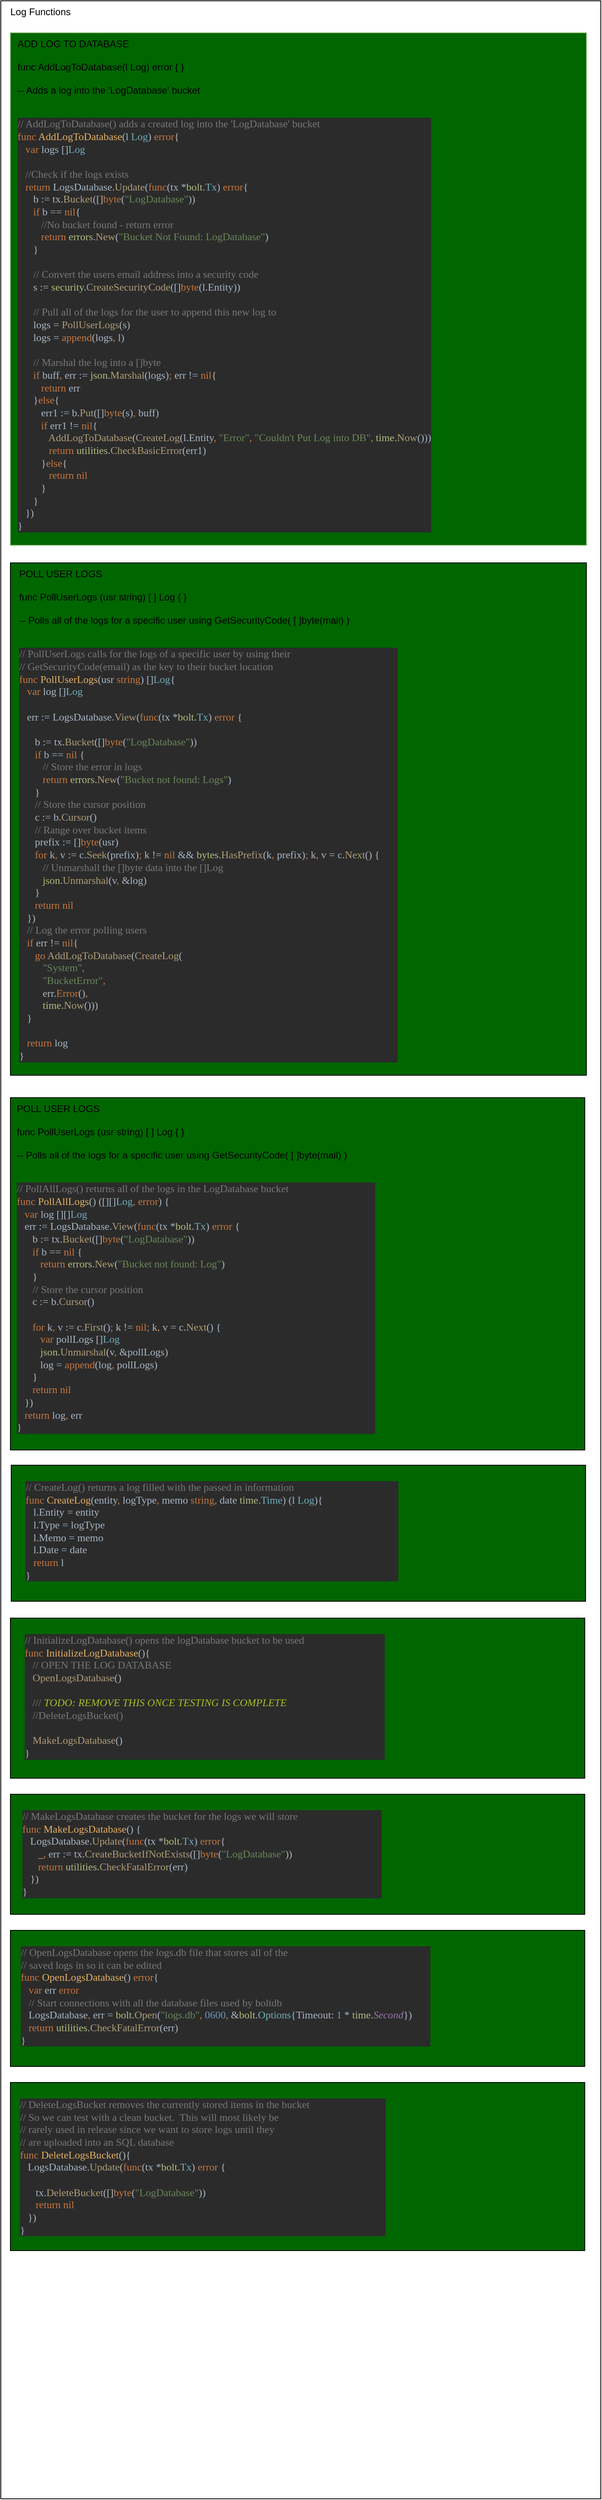 <mxfile version="12.9.8" type="github">
  <diagram id="jYejewZL4RnewdmWwtDY" name="Page-1">
    <mxGraphModel dx="876" dy="755" grid="1" gridSize="10" guides="1" tooltips="1" connect="1" arrows="1" fold="1" page="1" pageScale="1" pageWidth="850" pageHeight="1100" math="0" shadow="0">
      <root>
        <mxCell id="0" />
        <mxCell id="1" parent="0" />
        <mxCell id="s8IivAvc6s-XAy5n7E5O-6" value="&lt;div&gt;&amp;nbsp;&amp;nbsp; Log Functions&lt;br&gt;&lt;/div&gt;" style="rounded=0;whiteSpace=wrap;html=1;align=left;labelPosition=center;verticalLabelPosition=middle;verticalAlign=top;" parent="1" vertex="1">
          <mxGeometry x="40" y="20" width="750" height="3120" as="geometry" />
        </mxCell>
        <mxCell id="s8IivAvc6s-XAy5n7E5O-7" value="&lt;div&gt;ADD LOG TO DATABASE&lt;br&gt;&lt;/div&gt;&lt;div&gt;&lt;br&gt;&lt;/div&gt;&lt;div&gt;func AddLogToDatabase(l Log) error { }&lt;/div&gt;&lt;div&gt;&lt;br&gt;&lt;/div&gt;&lt;div&gt;-- Adds a log into the &#39;LogDatabase&#39; bucket&lt;/div&gt;&lt;div&gt;&lt;br&gt;&lt;/div&gt;&lt;div&gt;&lt;pre style=&quot;background-color: #2b2b2b ; color: #a9b7c6 ; font-family: &amp;#34;consolas&amp;#34; ; font-size: 9.8pt&quot;&gt;&lt;span style=&quot;color: #787878&quot;&gt;// AddLogToDatabase() adds a created log into the &#39;LogDatabase&#39; bucket&lt;br&gt;&lt;/span&gt;&lt;span style=&quot;color: #c7773e&quot;&gt;func &lt;/span&gt;&lt;span style=&quot;color: #e6b163&quot;&gt;AddLogToDatabase&lt;/span&gt;(l &lt;span style=&quot;color: #6fafbd&quot;&gt;Log&lt;/span&gt;) &lt;span style=&quot;color: #c7773e&quot;&gt;error&lt;/span&gt;{&lt;br&gt;   &lt;span style=&quot;color: #c7773e&quot;&gt;var &lt;/span&gt;logs []&lt;span style=&quot;color: #6fafbd&quot;&gt;Log&lt;br&gt;&lt;/span&gt;&lt;span style=&quot;color: #6fafbd&quot;&gt;&lt;br&gt;&lt;/span&gt;&lt;span style=&quot;color: #6fafbd&quot;&gt;   &lt;/span&gt;&lt;span style=&quot;color: #787878&quot;&gt;//Check if the logs exists&lt;br&gt;&lt;/span&gt;&lt;span style=&quot;color: #787878&quot;&gt;   &lt;/span&gt;&lt;span style=&quot;color: #c7773e&quot;&gt;return &lt;/span&gt;LogsDatabase.&lt;span style=&quot;color: #b09d79&quot;&gt;Update&lt;/span&gt;(&lt;span style=&quot;color: #c7773e&quot;&gt;func&lt;/span&gt;(tx *&lt;span style=&quot;color: #afbf7e&quot;&gt;bolt&lt;/span&gt;.&lt;span style=&quot;color: #6fafbd&quot;&gt;Tx&lt;/span&gt;) &lt;span style=&quot;color: #c7773e&quot;&gt;error&lt;/span&gt;{&lt;br&gt;      b := tx.&lt;span style=&quot;color: #b09d79&quot;&gt;Bucket&lt;/span&gt;([]&lt;span style=&quot;color: #c7773e&quot;&gt;byte&lt;/span&gt;(&lt;span style=&quot;color: #6a8759&quot;&gt;&quot;LogDatabase&quot;&lt;/span&gt;))&lt;br&gt;      &lt;span style=&quot;color: #c7773e&quot;&gt;if &lt;/span&gt;b == &lt;span style=&quot;color: #c7773e&quot;&gt;nil&lt;/span&gt;{&lt;br&gt;         &lt;span style=&quot;color: #787878&quot;&gt;//No bucket found - return error&lt;br&gt;&lt;/span&gt;&lt;span style=&quot;color: #787878&quot;&gt;         &lt;/span&gt;&lt;span style=&quot;color: #c7773e&quot;&gt;return &lt;/span&gt;&lt;span style=&quot;color: #afbf7e&quot;&gt;errors&lt;/span&gt;.&lt;span style=&quot;color: #b09d79&quot;&gt;New&lt;/span&gt;(&lt;span style=&quot;color: #6a8759&quot;&gt;&quot;Bucket Not Found: LogDatabase&quot;&lt;/span&gt;)&lt;br&gt;      }&lt;br&gt;&lt;br&gt;      &lt;span style=&quot;color: #787878&quot;&gt;// Convert the users email address into a security code&lt;br&gt;&lt;/span&gt;&lt;span style=&quot;color: #787878&quot;&gt;      &lt;/span&gt;s := &lt;span style=&quot;color: #afbf7e&quot;&gt;security&lt;/span&gt;.&lt;span style=&quot;color: #b09d79&quot;&gt;CreateSecurityCode&lt;/span&gt;([]&lt;span style=&quot;color: #c7773e&quot;&gt;byte&lt;/span&gt;(l.Entity))&lt;br&gt;&lt;br&gt;      &lt;span style=&quot;color: #787878&quot;&gt;// Pull all of the logs for the user to append this new log to&lt;br&gt;&lt;/span&gt;&lt;span style=&quot;color: #787878&quot;&gt;      &lt;/span&gt;logs = &lt;span style=&quot;color: #b09d79&quot;&gt;PollUserLogs&lt;/span&gt;(s)&lt;br&gt;      logs = &lt;span style=&quot;color: #c7773e&quot;&gt;append&lt;/span&gt;(logs&lt;span style=&quot;color: #cc7832&quot;&gt;, &lt;/span&gt;l)&lt;br&gt;&lt;br&gt;      &lt;span style=&quot;color: #787878&quot;&gt;// Marshal the log into a []byte&lt;br&gt;&lt;/span&gt;&lt;span style=&quot;color: #787878&quot;&gt;      &lt;/span&gt;&lt;span style=&quot;color: #c7773e&quot;&gt;if &lt;/span&gt;buff&lt;span style=&quot;color: #cc7832&quot;&gt;, &lt;/span&gt;err := &lt;span style=&quot;color: #afbf7e&quot;&gt;json&lt;/span&gt;.&lt;span style=&quot;color: #b09d79&quot;&gt;Marshal&lt;/span&gt;(logs)&lt;span style=&quot;color: #cc7832&quot;&gt;; &lt;/span&gt;err != &lt;span style=&quot;color: #c7773e&quot;&gt;nil&lt;/span&gt;{&lt;br&gt;         &lt;span style=&quot;color: #c7773e&quot;&gt;return &lt;/span&gt;err&lt;br&gt;      }&lt;span style=&quot;color: #c7773e&quot;&gt;else&lt;/span&gt;{&lt;br&gt;         err1 := b.&lt;span style=&quot;color: #b09d79&quot;&gt;Put&lt;/span&gt;([]&lt;span style=&quot;color: #c7773e&quot;&gt;byte&lt;/span&gt;(s)&lt;span style=&quot;color: #cc7832&quot;&gt;, &lt;/span&gt;buff)&lt;br&gt;         &lt;span style=&quot;color: #c7773e&quot;&gt;if &lt;/span&gt;err1 != &lt;span style=&quot;color: #c7773e&quot;&gt;nil&lt;/span&gt;{&lt;br&gt;            &lt;span style=&quot;color: #b09d79&quot;&gt;AddLogToDatabase&lt;/span&gt;(&lt;span style=&quot;color: #b09d79&quot;&gt;CreateLog&lt;/span&gt;(l.Entity&lt;span style=&quot;color: #cc7832&quot;&gt;, &lt;/span&gt;&lt;span style=&quot;color: #6a8759&quot;&gt;&quot;Error&quot;&lt;/span&gt;&lt;span style=&quot;color: #cc7832&quot;&gt;, &lt;/span&gt;&lt;span style=&quot;color: #6a8759&quot;&gt;&quot;Couldn&#39;t Put Log into DB&quot;&lt;/span&gt;&lt;span style=&quot;color: #cc7832&quot;&gt;, &lt;/span&gt;&lt;span style=&quot;color: #afbf7e&quot;&gt;time&lt;/span&gt;.&lt;span style=&quot;color: #b09d79&quot;&gt;Now&lt;/span&gt;()))&lt;br&gt;            &lt;span style=&quot;color: #c7773e&quot;&gt;return &lt;/span&gt;&lt;span style=&quot;color: #afbf7e&quot;&gt;utilities&lt;/span&gt;.&lt;span style=&quot;color: #b09d79&quot;&gt;CheckBasicError&lt;/span&gt;(err1)&lt;br&gt;         }&lt;span style=&quot;color: #c7773e&quot;&gt;else&lt;/span&gt;{&lt;br&gt;            &lt;span style=&quot;color: #c7773e&quot;&gt;return nil&lt;br&gt;&lt;/span&gt;&lt;span style=&quot;color: #c7773e&quot;&gt;         &lt;/span&gt;}&lt;br&gt;      }&lt;br&gt;   })&lt;br&gt;}&lt;/pre&gt;&lt;/div&gt;&lt;div&gt;&lt;br&gt;&lt;/div&gt;" style="rounded=0;whiteSpace=wrap;html=1;align=left;fillColor=#006600;strokeColor=#82b366;verticalAlign=top;spacingLeft=7;" parent="1" vertex="1">
          <mxGeometry x="52" y="60" width="720" height="640" as="geometry" />
        </mxCell>
        <mxCell id="s8IivAvc6s-XAy5n7E5O-10" value="&lt;div&gt;POLL USER LOGS&lt;br&gt;&lt;/div&gt;&lt;div&gt;&lt;br&gt;&lt;/div&gt;&lt;div&gt;func PollUserLogs (usr string) [ ] Log { }&lt;/div&gt;&lt;div&gt;&lt;br&gt;&lt;/div&gt;&lt;div&gt;-- Polls all of the logs for a specific user using GetSecurityCode( [ ]byte(mail) )&lt;br&gt;&lt;/div&gt;&lt;div&gt;&lt;br&gt;&lt;/div&gt;&lt;div&gt;&lt;pre style=&quot;background-color: #2b2b2b ; color: #a9b7c6 ; font-family: &amp;#34;consolas&amp;#34; ; font-size: 9.8pt&quot;&gt;&lt;span style=&quot;color: #787878&quot;&gt;// PollUserLogs calls for the logs of a specific user by using their&lt;br&gt;&lt;/span&gt;&lt;span style=&quot;color: #787878&quot;&gt;// GetSecurityCode(email) as the key to their bucket location&lt;br&gt;&lt;/span&gt;&lt;span style=&quot;color: #c7773e&quot;&gt;func &lt;/span&gt;&lt;span style=&quot;color: #e6b163&quot;&gt;PollUserLogs&lt;/span&gt;(usr &lt;span style=&quot;color: #c7773e&quot;&gt;string&lt;/span&gt;) []&lt;span style=&quot;color: #6fafbd&quot;&gt;Log&lt;/span&gt;{&lt;br&gt;   &lt;span style=&quot;color: #c7773e&quot;&gt;var &lt;/span&gt;log []&lt;span style=&quot;color: #6fafbd&quot;&gt;Log&lt;br&gt;&lt;/span&gt;&lt;span style=&quot;color: #6fafbd&quot;&gt;&lt;br&gt;&lt;/span&gt;&lt;span style=&quot;color: #6fafbd&quot;&gt;   &lt;/span&gt;err := LogsDatabase.&lt;span style=&quot;color: #b09d79&quot;&gt;View&lt;/span&gt;(&lt;span style=&quot;color: #c7773e&quot;&gt;func&lt;/span&gt;(tx *&lt;span style=&quot;color: #afbf7e&quot;&gt;bolt&lt;/span&gt;.&lt;span style=&quot;color: #6fafbd&quot;&gt;Tx&lt;/span&gt;) &lt;span style=&quot;color: #c7773e&quot;&gt;error &lt;/span&gt;{&lt;br&gt;&lt;br&gt;      b := tx.&lt;span style=&quot;color: #b09d79&quot;&gt;Bucket&lt;/span&gt;([]&lt;span style=&quot;color: #c7773e&quot;&gt;byte&lt;/span&gt;(&lt;span style=&quot;color: #6a8759&quot;&gt;&quot;LogDatabase&quot;&lt;/span&gt;))&lt;br&gt;      &lt;span style=&quot;color: #c7773e&quot;&gt;if &lt;/span&gt;b == &lt;span style=&quot;color: #c7773e&quot;&gt;nil &lt;/span&gt;{&lt;br&gt;         &lt;span style=&quot;color: #787878&quot;&gt;// Store the error in logs&lt;br&gt;&lt;/span&gt;&lt;span style=&quot;color: #787878&quot;&gt;         &lt;/span&gt;&lt;span style=&quot;color: #c7773e&quot;&gt;return &lt;/span&gt;&lt;span style=&quot;color: #afbf7e&quot;&gt;errors&lt;/span&gt;.&lt;span style=&quot;color: #b09d79&quot;&gt;New&lt;/span&gt;(&lt;span style=&quot;color: #6a8759&quot;&gt;&quot;Bucket not found: Logs&quot;&lt;/span&gt;)&lt;br&gt;      }&lt;br&gt;      &lt;span style=&quot;color: #787878&quot;&gt;// Store the cursor position&lt;br&gt;&lt;/span&gt;&lt;span style=&quot;color: #787878&quot;&gt;      &lt;/span&gt;c := b.&lt;span style=&quot;color: #b09d79&quot;&gt;Cursor&lt;/span&gt;()&lt;br&gt;      &lt;span style=&quot;color: #787878&quot;&gt;// Range over bucket items&lt;br&gt;&lt;/span&gt;&lt;span style=&quot;color: #787878&quot;&gt;      &lt;/span&gt;prefix := []&lt;span style=&quot;color: #c7773e&quot;&gt;byte&lt;/span&gt;(usr)&lt;br&gt;      &lt;span style=&quot;color: #c7773e&quot;&gt;for &lt;/span&gt;k&lt;span style=&quot;color: #cc7832&quot;&gt;, &lt;/span&gt;v := c.&lt;span style=&quot;color: #b09d79&quot;&gt;Seek&lt;/span&gt;(prefix)&lt;span style=&quot;color: #cc7832&quot;&gt;; &lt;/span&gt;k != &lt;span style=&quot;color: #c7773e&quot;&gt;nil &lt;/span&gt;&amp;amp;&amp;amp; &lt;span style=&quot;color: #afbf7e&quot;&gt;bytes&lt;/span&gt;.&lt;span style=&quot;color: #b09d79&quot;&gt;HasPrefix&lt;/span&gt;(k&lt;span style=&quot;color: #cc7832&quot;&gt;, &lt;/span&gt;prefix)&lt;span style=&quot;color: #cc7832&quot;&gt;; &lt;/span&gt;k&lt;span style=&quot;color: #cc7832&quot;&gt;, &lt;/span&gt;v = c.&lt;span style=&quot;color: #b09d79&quot;&gt;Next&lt;/span&gt;() {       &lt;br&gt;         &lt;span style=&quot;color: #787878&quot;&gt;// Unmarshall the []byte data into the []Log&lt;br&gt;&lt;/span&gt;&lt;span style=&quot;color: #787878&quot;&gt;         &lt;/span&gt;&lt;span style=&quot;color: #afbf7e&quot;&gt;json&lt;/span&gt;.&lt;span style=&quot;color: #b09d79&quot;&gt;Unmarshal&lt;/span&gt;(v&lt;span style=&quot;color: #cc7832&quot;&gt;, &lt;/span&gt;&amp;amp;log)&lt;br&gt;      }&lt;br&gt;      &lt;span style=&quot;color: #c7773e&quot;&gt;return nil&lt;br&gt;&lt;/span&gt;&lt;span style=&quot;color: #c7773e&quot;&gt;   &lt;/span&gt;})&lt;br&gt;   &lt;span style=&quot;color: #787878&quot;&gt;// Log the error polling users&lt;br&gt;&lt;/span&gt;&lt;span style=&quot;color: #787878&quot;&gt;   &lt;/span&gt;&lt;span style=&quot;color: #c7773e&quot;&gt;if &lt;/span&gt;err != &lt;span style=&quot;color: #c7773e&quot;&gt;nil&lt;/span&gt;{&lt;br&gt;      &lt;span style=&quot;color: #c7773e&quot;&gt;go &lt;/span&gt;&lt;span style=&quot;color: #b09d79&quot;&gt;AddLogToDatabase&lt;/span&gt;(&lt;span style=&quot;color: #b09d79&quot;&gt;CreateLog&lt;/span&gt;(&lt;br&gt;         &lt;span style=&quot;color: #6a8759&quot;&gt;&quot;System&quot;&lt;/span&gt;&lt;span style=&quot;color: #cc7832&quot;&gt;,&lt;br&gt;&lt;/span&gt;&lt;span style=&quot;color: #cc7832&quot;&gt;         &lt;/span&gt;&lt;span style=&quot;color: #6a8759&quot;&gt;&quot;BucketError&quot;&lt;/span&gt;&lt;span style=&quot;color: #cc7832&quot;&gt;,&lt;br&gt;&lt;/span&gt;&lt;span style=&quot;color: #cc7832&quot;&gt;         &lt;/span&gt;err.&lt;span style=&quot;color: #c7773e&quot;&gt;Error&lt;/span&gt;()&lt;span style=&quot;color: #cc7832&quot;&gt;,&lt;br&gt;&lt;/span&gt;&lt;span style=&quot;color: #cc7832&quot;&gt;         &lt;/span&gt;&lt;span style=&quot;color: #afbf7e&quot;&gt;time&lt;/span&gt;.&lt;span style=&quot;color: #b09d79&quot;&gt;Now&lt;/span&gt;()))&lt;br&gt;   }&lt;br&gt;&lt;br&gt;   &lt;span style=&quot;color: #c7773e&quot;&gt;return &lt;/span&gt;log&lt;br&gt;}&lt;/pre&gt;&lt;/div&gt;" style="rounded=0;whiteSpace=wrap;html=1;fillColor=#006600;align=left;verticalAlign=top;spacingLeft=9;" parent="1" vertex="1">
          <mxGeometry x="52" y="722" width="720" height="640" as="geometry" />
        </mxCell>
        <mxCell id="s8IivAvc6s-XAy5n7E5O-12" value="&lt;div&gt;POLL USER LOGS&lt;br&gt;&lt;/div&gt;&lt;div&gt;&lt;br&gt;&lt;/div&gt;&lt;div&gt;func PollUserLogs (usr string) [ ] Log { }&lt;/div&gt;&lt;div&gt;&lt;br&gt;&lt;/div&gt;&lt;div&gt;-- Polls all of the logs for a specific user using GetSecurityCode( [ ]byte(mail) )&lt;/div&gt;&lt;div&gt;&lt;br&gt;&lt;/div&gt;&lt;div&gt;&lt;pre style=&quot;background-color: #2b2b2b ; color: #a9b7c6 ; font-family: &amp;#34;consolas&amp;#34; ; font-size: 9.8pt&quot;&gt;&lt;span style=&quot;color: #787878&quot;&gt;// PollAllLogs() returns all of the logs in the LogDatabase bucket                                 &lt;br&gt;&lt;/span&gt;&lt;span style=&quot;color: #c7773e&quot;&gt;func &lt;/span&gt;&lt;span style=&quot;color: #e6b163&quot;&gt;PollAllLogs&lt;/span&gt;() ([][]&lt;span style=&quot;color: #6fafbd&quot;&gt;Log&lt;/span&gt;&lt;span style=&quot;color: #cc7832&quot;&gt;, &lt;/span&gt;&lt;span style=&quot;color: #c7773e&quot;&gt;error&lt;/span&gt;) {&lt;br&gt;   &lt;span style=&quot;color: #c7773e&quot;&gt;var &lt;/span&gt;log [][]&lt;span style=&quot;color: #6fafbd&quot;&gt;Log&lt;br&gt;&lt;/span&gt;&lt;span style=&quot;color: #6fafbd&quot;&gt;   &lt;/span&gt;err := LogsDatabase.&lt;span style=&quot;color: #b09d79&quot;&gt;View&lt;/span&gt;(&lt;span style=&quot;color: #c7773e&quot;&gt;func&lt;/span&gt;(tx *&lt;span style=&quot;color: #afbf7e&quot;&gt;bolt&lt;/span&gt;.&lt;span style=&quot;color: #6fafbd&quot;&gt;Tx&lt;/span&gt;) &lt;span style=&quot;color: #c7773e&quot;&gt;error &lt;/span&gt;{&lt;br&gt;      b := tx.&lt;span style=&quot;color: #b09d79&quot;&gt;Bucket&lt;/span&gt;([]&lt;span style=&quot;color: #c7773e&quot;&gt;byte&lt;/span&gt;(&lt;span style=&quot;color: #6a8759&quot;&gt;&quot;LogDatabase&quot;&lt;/span&gt;))&lt;br&gt;      &lt;span style=&quot;color: #c7773e&quot;&gt;if &lt;/span&gt;b == &lt;span style=&quot;color: #c7773e&quot;&gt;nil &lt;/span&gt;{&lt;br&gt;         &lt;span style=&quot;color: #c7773e&quot;&gt;return &lt;/span&gt;&lt;span style=&quot;color: #afbf7e&quot;&gt;errors&lt;/span&gt;.&lt;span style=&quot;color: #b09d79&quot;&gt;New&lt;/span&gt;(&lt;span style=&quot;color: #6a8759&quot;&gt;&quot;Bucket not found: Log&quot;&lt;/span&gt;)&lt;br&gt;      }&lt;br&gt;      &lt;span style=&quot;color: #787878&quot;&gt;// Store the cursor position&lt;br&gt;&lt;/span&gt;&lt;span style=&quot;color: #787878&quot;&gt;      &lt;/span&gt;c := b.&lt;span style=&quot;color: #b09d79&quot;&gt;Cursor&lt;/span&gt;()&lt;br&gt;&lt;br&gt;      &lt;span style=&quot;color: #c7773e&quot;&gt;for &lt;/span&gt;k&lt;span style=&quot;color: #cc7832&quot;&gt;, &lt;/span&gt;v := c.&lt;span style=&quot;color: #b09d79&quot;&gt;First&lt;/span&gt;()&lt;span style=&quot;color: #cc7832&quot;&gt;; &lt;/span&gt;k != &lt;span style=&quot;color: #c7773e&quot;&gt;nil&lt;/span&gt;&lt;span style=&quot;color: #cc7832&quot;&gt;; &lt;/span&gt;k&lt;span style=&quot;color: #cc7832&quot;&gt;, &lt;/span&gt;v = c.&lt;span style=&quot;color: #b09d79&quot;&gt;Next&lt;/span&gt;() {&lt;br&gt;         &lt;span style=&quot;color: #c7773e&quot;&gt;var &lt;/span&gt;pollLogs []&lt;span style=&quot;color: #6fafbd&quot;&gt;Log&lt;br&gt;&lt;/span&gt;&lt;span style=&quot;color: #6fafbd&quot;&gt;         &lt;/span&gt;&lt;span style=&quot;color: #afbf7e&quot;&gt;json&lt;/span&gt;.&lt;span style=&quot;color: #b09d79&quot;&gt;Unmarshal&lt;/span&gt;(v&lt;span style=&quot;color: #cc7832&quot;&gt;, &lt;/span&gt;&amp;amp;pollLogs)&lt;br&gt;         log = &lt;span style=&quot;color: #c7773e&quot;&gt;append&lt;/span&gt;(log&lt;span style=&quot;color: #cc7832&quot;&gt;, &lt;/span&gt;pollLogs)&lt;br&gt;      }&lt;br&gt;      &lt;span style=&quot;color: #c7773e&quot;&gt;return nil&lt;br&gt;&lt;/span&gt;&lt;span style=&quot;color: #c7773e&quot;&gt;   &lt;/span&gt;})&lt;br&gt;   &lt;span style=&quot;color: #c7773e&quot;&gt;return &lt;/span&gt;log&lt;span style=&quot;color: #cc7832&quot;&gt;, &lt;/span&gt;err&lt;br&gt;}&lt;/pre&gt;&lt;/div&gt;&lt;div&gt;&lt;br&gt;&lt;/div&gt;" style="rounded=0;whiteSpace=wrap;html=1;fillColor=#006600;align=left;verticalAlign=top;spacingLeft=6;" parent="1" vertex="1">
          <mxGeometry x="52" y="1390" width="718" height="440" as="geometry" />
        </mxCell>
        <mxCell id="s8IivAvc6s-XAy5n7E5O-13" value="&lt;pre style=&quot;background-color: #2b2b2b ; color: #a9b7c6 ; font-family: &amp;#34;consolas&amp;#34; ; font-size: 9.8pt&quot;&gt;&lt;span style=&quot;color: #787878&quot;&gt;// InitializeLogDatabase() opens the logDatabase bucket to be used                               &lt;br&gt;&lt;/span&gt;&lt;span style=&quot;color: #c7773e&quot;&gt;func &lt;/span&gt;&lt;span style=&quot;color: #e6b163&quot;&gt;InitializeLogDatabase&lt;/span&gt;(){&lt;br&gt;   &lt;span style=&quot;color: #787878&quot;&gt;// OPEN THE LOG DATABASE&lt;br&gt;&lt;/span&gt;&lt;span style=&quot;color: #787878&quot;&gt;   &lt;/span&gt;&lt;span style=&quot;color: #b09d79&quot;&gt;OpenLogsDatabase&lt;/span&gt;()&lt;br&gt;&lt;br&gt;   &lt;span style=&quot;color: #787878&quot;&gt;/// &lt;/span&gt;&lt;span style=&quot;color: #a8c023 ; font-style: italic&quot;&gt;TODO: REMOVE THIS ONCE TESTING IS COMPLETE&lt;br&gt;&lt;/span&gt;&lt;span style=&quot;color: #a8c023 ; font-style: italic&quot;&gt;   &lt;/span&gt;&lt;span style=&quot;color: #787878&quot;&gt;//DeleteLogsBucket()&lt;br&gt;&lt;/span&gt;&lt;span style=&quot;color: #787878&quot;&gt;&lt;br&gt;&lt;/span&gt;&lt;span style=&quot;color: #787878&quot;&gt;   &lt;/span&gt;&lt;span style=&quot;color: #b09d79&quot;&gt;MakeLogsDatabase&lt;/span&gt;()&lt;br&gt;}&lt;/pre&gt;" style="rounded=0;whiteSpace=wrap;html=1;fillColor=#006600;align=left;verticalAlign=top;spacingLeft=16;" parent="1" vertex="1">
          <mxGeometry x="52" y="2040" width="718" height="200" as="geometry" />
        </mxCell>
        <mxCell id="s8IivAvc6s-XAy5n7E5O-14" value="&lt;pre style=&quot;background-color: #2b2b2b ; color: #a9b7c6 ; font-family: &amp;#34;consolas&amp;#34; ; font-size: 9.8pt&quot;&gt;&lt;span style=&quot;color: #787878&quot;&gt;// MakeLogsDatabase creates the bucket for the logs we will store                                &lt;br&gt;&lt;/span&gt;&lt;span style=&quot;color: #c7773e&quot;&gt;func &lt;/span&gt;&lt;span style=&quot;color: #e6b163&quot;&gt;MakeLogsDatabase&lt;/span&gt;() {&lt;br&gt;   LogsDatabase.&lt;span style=&quot;color: #b09d79&quot;&gt;Update&lt;/span&gt;(&lt;span style=&quot;color: #c7773e&quot;&gt;func&lt;/span&gt;(tx *&lt;span style=&quot;color: #afbf7e&quot;&gt;bolt&lt;/span&gt;.&lt;span style=&quot;color: #6fafbd&quot;&gt;Tx&lt;/span&gt;) &lt;span style=&quot;color: #c7773e&quot;&gt;error&lt;/span&gt;{&lt;br&gt;      _&lt;span style=&quot;color: #cc7832&quot;&gt;, &lt;/span&gt;err := tx.&lt;span style=&quot;color: #b09d79&quot;&gt;CreateBucketIfNotExists&lt;/span&gt;([]&lt;span style=&quot;color: #c7773e&quot;&gt;byte&lt;/span&gt;(&lt;span style=&quot;color: #6a8759&quot;&gt;&quot;LogDatabase&quot;&lt;/span&gt;))&lt;br&gt;      &lt;span style=&quot;color: #c7773e&quot;&gt;return &lt;/span&gt;&lt;span style=&quot;color: #afbf7e&quot;&gt;utilities&lt;/span&gt;.&lt;span style=&quot;color: #b09d79&quot;&gt;CheckFatalError&lt;/span&gt;(err)&lt;br&gt;   })&lt;br&gt;}&lt;/pre&gt;" style="rounded=0;whiteSpace=wrap;html=1;fillColor=#006600;align=left;spacingLeft=13;verticalAlign=top;" parent="1" vertex="1">
          <mxGeometry x="52" y="2260" width="718" height="150" as="geometry" />
        </mxCell>
        <mxCell id="s8IivAvc6s-XAy5n7E5O-15" value="&lt;pre style=&quot;background-color: #2b2b2b ; color: #a9b7c6 ; font-family: &amp;#34;consolas&amp;#34; ; font-size: 9.8pt&quot;&gt;&lt;span style=&quot;color: #787878&quot;&gt;// OpenLogsDatabase opens the logs.db file that stores all of the&lt;br&gt;&lt;/span&gt;&lt;span style=&quot;color: #787878&quot;&gt;// saved logs in so it can be edited&lt;br&gt;&lt;/span&gt;&lt;span style=&quot;color: #c7773e&quot;&gt;func &lt;/span&gt;&lt;span style=&quot;color: #e6b163&quot;&gt;OpenLogsDatabase&lt;/span&gt;() &lt;span style=&quot;color: #c7773e&quot;&gt;error&lt;/span&gt;{&lt;br&gt;   &lt;span style=&quot;color: #c7773e&quot;&gt;var &lt;/span&gt;err &lt;span style=&quot;color: #c7773e&quot;&gt;error&lt;br&gt;&lt;/span&gt;&lt;span style=&quot;color: #c7773e&quot;&gt;   &lt;/span&gt;&lt;span style=&quot;color: #787878&quot;&gt;// Start connections with all the database files used by boltdb&lt;br&gt;&lt;/span&gt;&lt;span style=&quot;color: #787878&quot;&gt;   &lt;/span&gt;LogsDatabase&lt;span style=&quot;color: #cc7832&quot;&gt;, &lt;/span&gt;err = &lt;span style=&quot;color: #afbf7e&quot;&gt;bolt&lt;/span&gt;.&lt;span style=&quot;color: #b09d79&quot;&gt;Open&lt;/span&gt;(&lt;span style=&quot;color: #6a8759&quot;&gt;&quot;logs.db&quot;&lt;/span&gt;&lt;span style=&quot;color: #cc7832&quot;&gt;, &lt;/span&gt;&lt;span style=&quot;color: #6897bb&quot;&gt;0600&lt;/span&gt;&lt;span style=&quot;color: #cc7832&quot;&gt;, &lt;/span&gt;&amp;amp;&lt;span style=&quot;color: #afbf7e&quot;&gt;bolt&lt;/span&gt;.&lt;span style=&quot;color: #6fafbd&quot;&gt;Options&lt;/span&gt;{Timeout: &lt;span style=&quot;color: #6897bb&quot;&gt;1 &lt;/span&gt;* &lt;span style=&quot;color: #afbf7e&quot;&gt;time&lt;/span&gt;.&lt;span style=&quot;color: #9876aa ; font-style: italic&quot;&gt;Second&lt;/span&gt;})       &lt;br&gt;   &lt;span style=&quot;color: #c7773e&quot;&gt;return &lt;/span&gt;&lt;span style=&quot;color: #afbf7e&quot;&gt;utilities&lt;/span&gt;.&lt;span style=&quot;color: #b09d79&quot;&gt;CheckFatalError&lt;/span&gt;(err)&lt;br&gt;}&lt;/pre&gt;" style="rounded=0;whiteSpace=wrap;html=1;fillColor=#006600;align=left;verticalAlign=top;spacingLeft=11;" parent="1" vertex="1">
          <mxGeometry x="52" y="2430" width="718" height="170" as="geometry" />
        </mxCell>
        <mxCell id="s8IivAvc6s-XAy5n7E5O-16" value="&lt;pre style=&quot;background-color: #2b2b2b ; color: #a9b7c6 ; font-family: &amp;#34;consolas&amp;#34; ; font-size: 9.8pt&quot;&gt;&lt;span style=&quot;color: #787878&quot;&gt;// DeleteLogsBucket removes the currently stored items in the bucket                             &lt;br&gt;&lt;/span&gt;&lt;span style=&quot;color: #787878&quot;&gt;// So we can test with a clean bucket.  This will most likely be&lt;br&gt;&lt;/span&gt;&lt;span style=&quot;color: #787878&quot;&gt;// rarely used in release since we want to store logs until they&lt;br&gt;&lt;/span&gt;&lt;span style=&quot;color: #787878&quot;&gt;// are uploaded into an SQL database&lt;br&gt;&lt;/span&gt;&lt;span style=&quot;color: #c7773e&quot;&gt;func &lt;/span&gt;&lt;span style=&quot;color: #e6b163&quot;&gt;DeleteLogsBucket&lt;/span&gt;(){&lt;br&gt;   LogsDatabase.&lt;span style=&quot;color: #b09d79&quot;&gt;Update&lt;/span&gt;(&lt;span style=&quot;color: #c7773e&quot;&gt;func&lt;/span&gt;(tx *&lt;span style=&quot;color: #afbf7e&quot;&gt;bolt&lt;/span&gt;.&lt;span style=&quot;color: #6fafbd&quot;&gt;Tx&lt;/span&gt;) &lt;span style=&quot;color: #c7773e&quot;&gt;error &lt;/span&gt;{&lt;br&gt;&lt;br&gt;      tx.&lt;span style=&quot;color: #b09d79&quot;&gt;DeleteBucket&lt;/span&gt;([]&lt;span style=&quot;color: #c7773e&quot;&gt;byte&lt;/span&gt;(&lt;span style=&quot;color: #6a8759&quot;&gt;&quot;LogDatabase&quot;&lt;/span&gt;))&lt;br&gt;      &lt;span style=&quot;color: #c7773e&quot;&gt;return nil&lt;br&gt;&lt;/span&gt;&lt;span style=&quot;color: #c7773e&quot;&gt;   &lt;/span&gt;})&lt;br&gt;}&lt;/pre&gt;" style="rounded=0;whiteSpace=wrap;html=1;fillColor=#006600;align=left;verticalAlign=top;spacingLeft=10;" parent="1" vertex="1">
          <mxGeometry x="52" y="2620" width="718" height="210" as="geometry" />
        </mxCell>
        <mxCell id="8N0BhKov7SJGDSCoA5QO-1" value="&lt;pre style=&quot;background-color: #2b2b2b ; color: #a9b7c6 ; font-family: &amp;#34;consolas&amp;#34; ; font-size: 9.8pt&quot;&gt;&lt;span style=&quot;color: #787878&quot;&gt;// CreateLog() returns a log filled with the passed in information&lt;br&gt;&lt;/span&gt;&lt;span style=&quot;color: #c7773e&quot;&gt;func &lt;/span&gt;&lt;span style=&quot;color: #e6b163&quot;&gt;CreateLog&lt;/span&gt;(entity&lt;span style=&quot;color: #cc7832&quot;&gt;, &lt;/span&gt;logType&lt;span style=&quot;color: #cc7832&quot;&gt;, &lt;/span&gt;memo &lt;span style=&quot;color: #c7773e&quot;&gt;string&lt;/span&gt;&lt;span style=&quot;color: #cc7832&quot;&gt;, &lt;/span&gt;date &lt;span style=&quot;color: #afbf7e&quot;&gt;time&lt;/span&gt;.&lt;span style=&quot;color: #6fafbd&quot;&gt;Time&lt;/span&gt;) (l &lt;span style=&quot;color: #6fafbd&quot;&gt;Log&lt;/span&gt;){                             &lt;br&gt;   l.Entity = entity&lt;br&gt;   l.Type = logType&lt;br&gt;   l.Memo = memo&lt;br&gt;   l.Date = date&lt;br&gt;   &lt;span style=&quot;color: #c7773e&quot;&gt;return &lt;/span&gt;l&lt;br&gt;}&lt;/pre&gt;" style="rounded=0;whiteSpace=wrap;html=1;fillColor=#006600;align=left;verticalAlign=top;spacingLeft=16;" vertex="1" parent="1">
          <mxGeometry x="53" y="1849" width="718" height="170" as="geometry" />
        </mxCell>
      </root>
    </mxGraphModel>
  </diagram>
</mxfile>
